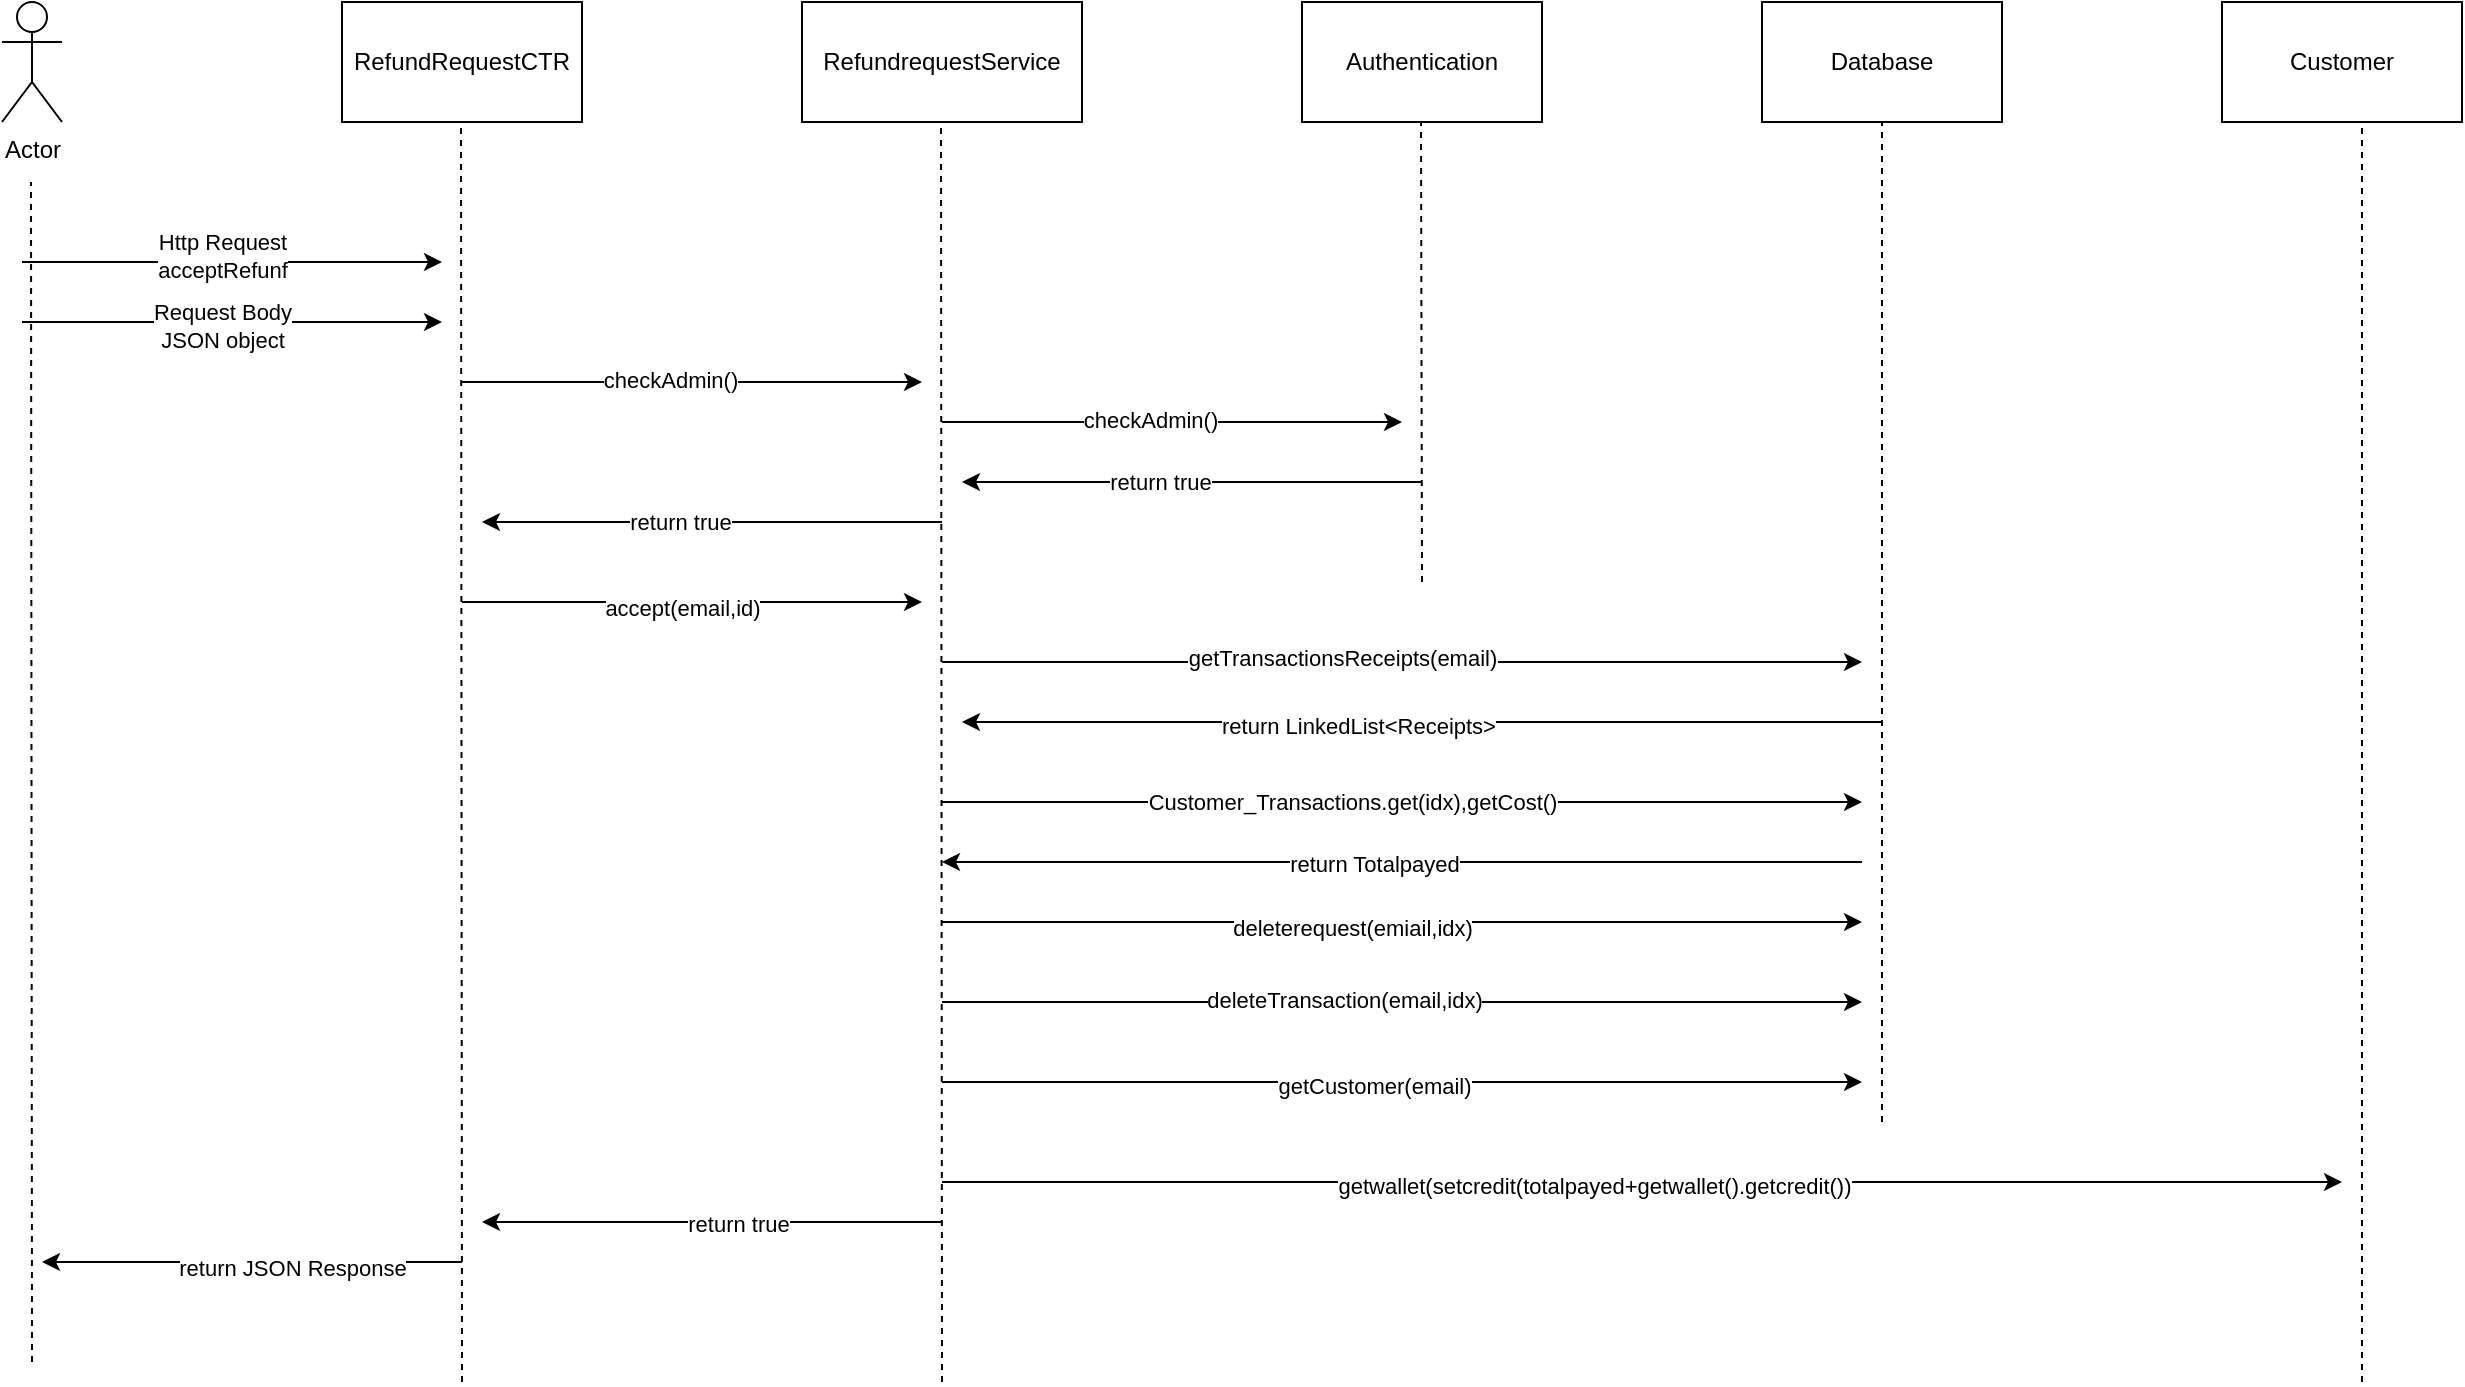 <mxfile version="20.6.2" type="device"><diagram id="XC4SABWZTTWFjYwTd82t" name="Page-1"><mxGraphModel dx="1504" dy="738" grid="1" gridSize="10" guides="1" tooltips="1" connect="1" arrows="1" fold="1" page="1" pageScale="1" pageWidth="1400" pageHeight="850" math="0" shadow="0"><root><mxCell id="0"/><mxCell id="1" parent="0"/><mxCell id="yJvwSgpRDt11D-v1q5oF-1" value="Actor" style="shape=umlActor;verticalLabelPosition=bottom;verticalAlign=top;html=1;outlineConnect=0;" vertex="1" parent="1"><mxGeometry x="80" y="30" width="30" height="60" as="geometry"/></mxCell><mxCell id="yJvwSgpRDt11D-v1q5oF-2" value="RefundRequestCTR" style="rounded=0;whiteSpace=wrap;html=1;" vertex="1" parent="1"><mxGeometry x="250" y="30" width="120" height="60" as="geometry"/></mxCell><mxCell id="yJvwSgpRDt11D-v1q5oF-3" value="RefundrequestService" style="rounded=0;whiteSpace=wrap;html=1;" vertex="1" parent="1"><mxGeometry x="480" y="30" width="140" height="60" as="geometry"/></mxCell><mxCell id="yJvwSgpRDt11D-v1q5oF-4" value="Authentication" style="rounded=0;whiteSpace=wrap;html=1;" vertex="1" parent="1"><mxGeometry x="730" y="30" width="120" height="60" as="geometry"/></mxCell><mxCell id="yJvwSgpRDt11D-v1q5oF-5" value="Database" style="rounded=0;whiteSpace=wrap;html=1;" vertex="1" parent="1"><mxGeometry x="960" y="30" width="120" height="60" as="geometry"/></mxCell><mxCell id="yJvwSgpRDt11D-v1q5oF-6" value="Customer" style="rounded=0;whiteSpace=wrap;html=1;" vertex="1" parent="1"><mxGeometry x="1190" y="30" width="120" height="60" as="geometry"/></mxCell><mxCell id="yJvwSgpRDt11D-v1q5oF-7" value="" style="endArrow=none;dashed=1;html=1;rounded=0;" edge="1" parent="1"><mxGeometry width="50" height="50" relative="1" as="geometry"><mxPoint x="95" y="710" as="sourcePoint"/><mxPoint x="94.5" y="120" as="targetPoint"/></mxGeometry></mxCell><mxCell id="yJvwSgpRDt11D-v1q5oF-8" value="" style="endArrow=none;dashed=1;html=1;rounded=0;" edge="1" parent="1"><mxGeometry width="50" height="50" relative="1" as="geometry"><mxPoint x="310" y="720" as="sourcePoint"/><mxPoint x="309.5" y="90" as="targetPoint"/></mxGeometry></mxCell><mxCell id="yJvwSgpRDt11D-v1q5oF-9" value="" style="endArrow=none;dashed=1;html=1;rounded=0;" edge="1" parent="1"><mxGeometry width="50" height="50" relative="1" as="geometry"><mxPoint x="550" y="720" as="sourcePoint"/><mxPoint x="549.5" y="90" as="targetPoint"/></mxGeometry></mxCell><mxCell id="yJvwSgpRDt11D-v1q5oF-10" value="" style="endArrow=none;dashed=1;html=1;rounded=0;" edge="1" parent="1"><mxGeometry width="50" height="50" relative="1" as="geometry"><mxPoint x="790" y="320" as="sourcePoint"/><mxPoint x="789.5" y="90" as="targetPoint"/></mxGeometry></mxCell><mxCell id="yJvwSgpRDt11D-v1q5oF-11" value="" style="endArrow=none;dashed=1;html=1;rounded=0;" edge="1" parent="1"><mxGeometry width="50" height="50" relative="1" as="geometry"><mxPoint x="1020" y="590" as="sourcePoint"/><mxPoint x="1020" y="90" as="targetPoint"/></mxGeometry></mxCell><mxCell id="yJvwSgpRDt11D-v1q5oF-12" value="" style="endArrow=none;dashed=1;html=1;rounded=0;" edge="1" parent="1"><mxGeometry width="50" height="50" relative="1" as="geometry"><mxPoint x="1260" y="720" as="sourcePoint"/><mxPoint x="1260" y="90" as="targetPoint"/></mxGeometry></mxCell><mxCell id="yJvwSgpRDt11D-v1q5oF-13" value="" style="endArrow=classic;html=1;rounded=0;" edge="1" parent="1"><mxGeometry width="50" height="50" relative="1" as="geometry"><mxPoint x="90" y="160" as="sourcePoint"/><mxPoint x="300" y="160" as="targetPoint"/></mxGeometry></mxCell><mxCell id="yJvwSgpRDt11D-v1q5oF-14" value="Http Request&lt;br&gt;acceptRefunf" style="edgeLabel;html=1;align=center;verticalAlign=middle;resizable=0;points=[];" vertex="1" connectable="0" parent="yJvwSgpRDt11D-v1q5oF-13"><mxGeometry x="0.191" y="3" relative="1" as="geometry"><mxPoint x="-25" as="offset"/></mxGeometry></mxCell><mxCell id="yJvwSgpRDt11D-v1q5oF-15" value="" style="endArrow=classic;html=1;rounded=0;" edge="1" parent="1"><mxGeometry width="50" height="50" relative="1" as="geometry"><mxPoint x="90" y="190" as="sourcePoint"/><mxPoint x="300" y="190" as="targetPoint"/></mxGeometry></mxCell><mxCell id="yJvwSgpRDt11D-v1q5oF-16" value="Request Body&lt;br&gt;JSON object" style="edgeLabel;html=1;align=center;verticalAlign=middle;resizable=0;points=[];" vertex="1" connectable="0" parent="yJvwSgpRDt11D-v1q5oF-15"><mxGeometry x="0.371" y="-2" relative="1" as="geometry"><mxPoint x="-44" as="offset"/></mxGeometry></mxCell><mxCell id="yJvwSgpRDt11D-v1q5oF-17" value="" style="endArrow=classic;html=1;rounded=0;" edge="1" parent="1"><mxGeometry width="50" height="50" relative="1" as="geometry"><mxPoint x="310" y="220" as="sourcePoint"/><mxPoint x="540" y="220" as="targetPoint"/></mxGeometry></mxCell><mxCell id="yJvwSgpRDt11D-v1q5oF-18" value="checkAdmin()" style="edgeLabel;html=1;align=center;verticalAlign=middle;resizable=0;points=[];" vertex="1" connectable="0" parent="yJvwSgpRDt11D-v1q5oF-17"><mxGeometry x="-0.096" y="1" relative="1" as="geometry"><mxPoint as="offset"/></mxGeometry></mxCell><mxCell id="yJvwSgpRDt11D-v1q5oF-19" value="" style="endArrow=classic;html=1;rounded=0;" edge="1" parent="1"><mxGeometry width="50" height="50" relative="1" as="geometry"><mxPoint x="550" y="240" as="sourcePoint"/><mxPoint x="780" y="240" as="targetPoint"/></mxGeometry></mxCell><mxCell id="yJvwSgpRDt11D-v1q5oF-20" value="checkAdmin()" style="edgeLabel;html=1;align=center;verticalAlign=middle;resizable=0;points=[];" vertex="1" connectable="0" parent="yJvwSgpRDt11D-v1q5oF-19"><mxGeometry x="-0.096" y="1" relative="1" as="geometry"><mxPoint as="offset"/></mxGeometry></mxCell><mxCell id="yJvwSgpRDt11D-v1q5oF-21" value="" style="endArrow=classic;html=1;rounded=0;" edge="1" parent="1"><mxGeometry width="50" height="50" relative="1" as="geometry"><mxPoint x="790" y="270" as="sourcePoint"/><mxPoint x="560" y="270" as="targetPoint"/></mxGeometry></mxCell><mxCell id="yJvwSgpRDt11D-v1q5oF-22" value="return true" style="edgeLabel;html=1;align=center;verticalAlign=middle;resizable=0;points=[];" vertex="1" connectable="0" parent="yJvwSgpRDt11D-v1q5oF-21"><mxGeometry x="0.145" relative="1" as="geometry"><mxPoint as="offset"/></mxGeometry></mxCell><mxCell id="yJvwSgpRDt11D-v1q5oF-23" value="" style="endArrow=classic;html=1;rounded=0;" edge="1" parent="1"><mxGeometry width="50" height="50" relative="1" as="geometry"><mxPoint x="550" y="290" as="sourcePoint"/><mxPoint x="320" y="290" as="targetPoint"/></mxGeometry></mxCell><mxCell id="yJvwSgpRDt11D-v1q5oF-24" value="return true" style="edgeLabel;html=1;align=center;verticalAlign=middle;resizable=0;points=[];" vertex="1" connectable="0" parent="yJvwSgpRDt11D-v1q5oF-23"><mxGeometry x="0.145" relative="1" as="geometry"><mxPoint as="offset"/></mxGeometry></mxCell><mxCell id="yJvwSgpRDt11D-v1q5oF-25" value="" style="endArrow=classic;html=1;rounded=0;" edge="1" parent="1"><mxGeometry width="50" height="50" relative="1" as="geometry"><mxPoint x="310" y="330" as="sourcePoint"/><mxPoint x="540" y="330" as="targetPoint"/></mxGeometry></mxCell><mxCell id="yJvwSgpRDt11D-v1q5oF-26" value="accept(email,id)" style="edgeLabel;html=1;align=center;verticalAlign=middle;resizable=0;points=[];" vertex="1" connectable="0" parent="yJvwSgpRDt11D-v1q5oF-25"><mxGeometry x="0.243" y="-3" relative="1" as="geometry"><mxPoint x="-33" as="offset"/></mxGeometry></mxCell><mxCell id="yJvwSgpRDt11D-v1q5oF-27" value="" style="endArrow=classic;html=1;rounded=0;" edge="1" parent="1"><mxGeometry width="50" height="50" relative="1" as="geometry"><mxPoint x="550" y="360" as="sourcePoint"/><mxPoint x="1010" y="360" as="targetPoint"/></mxGeometry></mxCell><mxCell id="yJvwSgpRDt11D-v1q5oF-28" value="getTransactionsReceipts(email)" style="edgeLabel;html=1;align=center;verticalAlign=middle;resizable=0;points=[];" vertex="1" connectable="0" parent="yJvwSgpRDt11D-v1q5oF-27"><mxGeometry x="-0.183" y="2" relative="1" as="geometry"><mxPoint x="12" as="offset"/></mxGeometry></mxCell><mxCell id="yJvwSgpRDt11D-v1q5oF-29" value="" style="endArrow=classic;html=1;rounded=0;" edge="1" parent="1"><mxGeometry width="50" height="50" relative="1" as="geometry"><mxPoint x="1020" y="390" as="sourcePoint"/><mxPoint x="560" y="390" as="targetPoint"/></mxGeometry></mxCell><mxCell id="yJvwSgpRDt11D-v1q5oF-30" value="return LinkedList&amp;lt;Receipts&amp;gt;" style="edgeLabel;html=1;align=center;verticalAlign=middle;resizable=0;points=[];" vertex="1" connectable="0" parent="yJvwSgpRDt11D-v1q5oF-29"><mxGeometry x="0.139" y="2" relative="1" as="geometry"><mxPoint as="offset"/></mxGeometry></mxCell><mxCell id="yJvwSgpRDt11D-v1q5oF-31" value="" style="endArrow=classic;html=1;rounded=0;" edge="1" parent="1"><mxGeometry width="50" height="50" relative="1" as="geometry"><mxPoint x="550" y="430" as="sourcePoint"/><mxPoint x="1010" y="430" as="targetPoint"/></mxGeometry></mxCell><mxCell id="yJvwSgpRDt11D-v1q5oF-32" value="Customer_Transactions.get(idx),getCost()" style="edgeLabel;html=1;align=center;verticalAlign=middle;resizable=0;points=[];" vertex="1" connectable="0" parent="yJvwSgpRDt11D-v1q5oF-31"><mxGeometry x="-0.174" y="2" relative="1" as="geometry"><mxPoint x="15" y="2" as="offset"/></mxGeometry></mxCell><mxCell id="yJvwSgpRDt11D-v1q5oF-33" value="" style="endArrow=classic;html=1;rounded=0;" edge="1" parent="1"><mxGeometry width="50" height="50" relative="1" as="geometry"><mxPoint x="550" y="490" as="sourcePoint"/><mxPoint x="1010" y="490" as="targetPoint"/></mxGeometry></mxCell><mxCell id="yJvwSgpRDt11D-v1q5oF-34" value="deleterequest(emiail,idx)" style="edgeLabel;html=1;align=center;verticalAlign=middle;resizable=0;points=[];" vertex="1" connectable="0" parent="yJvwSgpRDt11D-v1q5oF-33"><mxGeometry x="-0.109" y="-3" relative="1" as="geometry"><mxPoint as="offset"/></mxGeometry></mxCell><mxCell id="yJvwSgpRDt11D-v1q5oF-35" value="" style="endArrow=classic;html=1;rounded=0;" edge="1" parent="1"><mxGeometry width="50" height="50" relative="1" as="geometry"><mxPoint x="550" y="530" as="sourcePoint"/><mxPoint x="1010" y="530" as="targetPoint"/></mxGeometry></mxCell><mxCell id="yJvwSgpRDt11D-v1q5oF-36" value="deleteTransaction(email,idx)" style="edgeLabel;html=1;align=center;verticalAlign=middle;resizable=0;points=[];" vertex="1" connectable="0" parent="yJvwSgpRDt11D-v1q5oF-35"><mxGeometry x="-0.128" y="1" relative="1" as="geometry"><mxPoint as="offset"/></mxGeometry></mxCell><mxCell id="yJvwSgpRDt11D-v1q5oF-37" value="" style="endArrow=classic;html=1;rounded=0;" edge="1" parent="1"><mxGeometry width="50" height="50" relative="1" as="geometry"><mxPoint x="1010" y="460" as="sourcePoint"/><mxPoint x="550" y="460" as="targetPoint"/></mxGeometry></mxCell><mxCell id="yJvwSgpRDt11D-v1q5oF-38" value="return Totalpayed" style="edgeLabel;html=1;align=center;verticalAlign=middle;resizable=0;points=[];" vertex="1" connectable="0" parent="yJvwSgpRDt11D-v1q5oF-37"><mxGeometry x="0.061" y="1" relative="1" as="geometry"><mxPoint as="offset"/></mxGeometry></mxCell><mxCell id="yJvwSgpRDt11D-v1q5oF-39" value="" style="endArrow=classic;html=1;rounded=0;" edge="1" parent="1"><mxGeometry width="50" height="50" relative="1" as="geometry"><mxPoint x="550" y="570" as="sourcePoint"/><mxPoint x="1010" y="570" as="targetPoint"/></mxGeometry></mxCell><mxCell id="yJvwSgpRDt11D-v1q5oF-40" value="getCustomer(email)" style="edgeLabel;html=1;align=center;verticalAlign=middle;resizable=0;points=[];" vertex="1" connectable="0" parent="yJvwSgpRDt11D-v1q5oF-39"><mxGeometry x="-0.166" y="-2" relative="1" as="geometry"><mxPoint x="24" as="offset"/></mxGeometry></mxCell><mxCell id="yJvwSgpRDt11D-v1q5oF-41" value="" style="endArrow=classic;html=1;rounded=0;" edge="1" parent="1"><mxGeometry width="50" height="50" relative="1" as="geometry"><mxPoint x="550" y="620" as="sourcePoint"/><mxPoint x="1250" y="620" as="targetPoint"/></mxGeometry></mxCell><mxCell id="yJvwSgpRDt11D-v1q5oF-42" value="getwallet(setcredit(totalpayed+getwallet().getcredit())" style="edgeLabel;html=1;align=center;verticalAlign=middle;resizable=0;points=[];" vertex="1" connectable="0" parent="yJvwSgpRDt11D-v1q5oF-41"><mxGeometry x="-0.069" y="-2" relative="1" as="geometry"><mxPoint as="offset"/></mxGeometry></mxCell><mxCell id="yJvwSgpRDt11D-v1q5oF-46" value="" style="endArrow=classic;html=1;rounded=0;" edge="1" parent="1"><mxGeometry width="50" height="50" relative="1" as="geometry"><mxPoint x="550" y="640" as="sourcePoint"/><mxPoint x="320" y="640" as="targetPoint"/></mxGeometry></mxCell><mxCell id="yJvwSgpRDt11D-v1q5oF-47" value="return true" style="edgeLabel;html=1;align=center;verticalAlign=middle;resizable=0;points=[];" vertex="1" connectable="0" parent="yJvwSgpRDt11D-v1q5oF-46"><mxGeometry x="-0.107" y="1" relative="1" as="geometry"><mxPoint as="offset"/></mxGeometry></mxCell><mxCell id="yJvwSgpRDt11D-v1q5oF-48" value="" style="endArrow=classic;html=1;rounded=0;" edge="1" parent="1"><mxGeometry width="50" height="50" relative="1" as="geometry"><mxPoint x="310" y="660" as="sourcePoint"/><mxPoint x="100" y="660" as="targetPoint"/></mxGeometry></mxCell><mxCell id="yJvwSgpRDt11D-v1q5oF-49" value="return JSON Response" style="edgeLabel;html=1;align=center;verticalAlign=middle;resizable=0;points=[];" vertex="1" connectable="0" parent="yJvwSgpRDt11D-v1q5oF-48"><mxGeometry x="-0.19" y="3" relative="1" as="geometry"><mxPoint as="offset"/></mxGeometry></mxCell></root></mxGraphModel></diagram></mxfile>